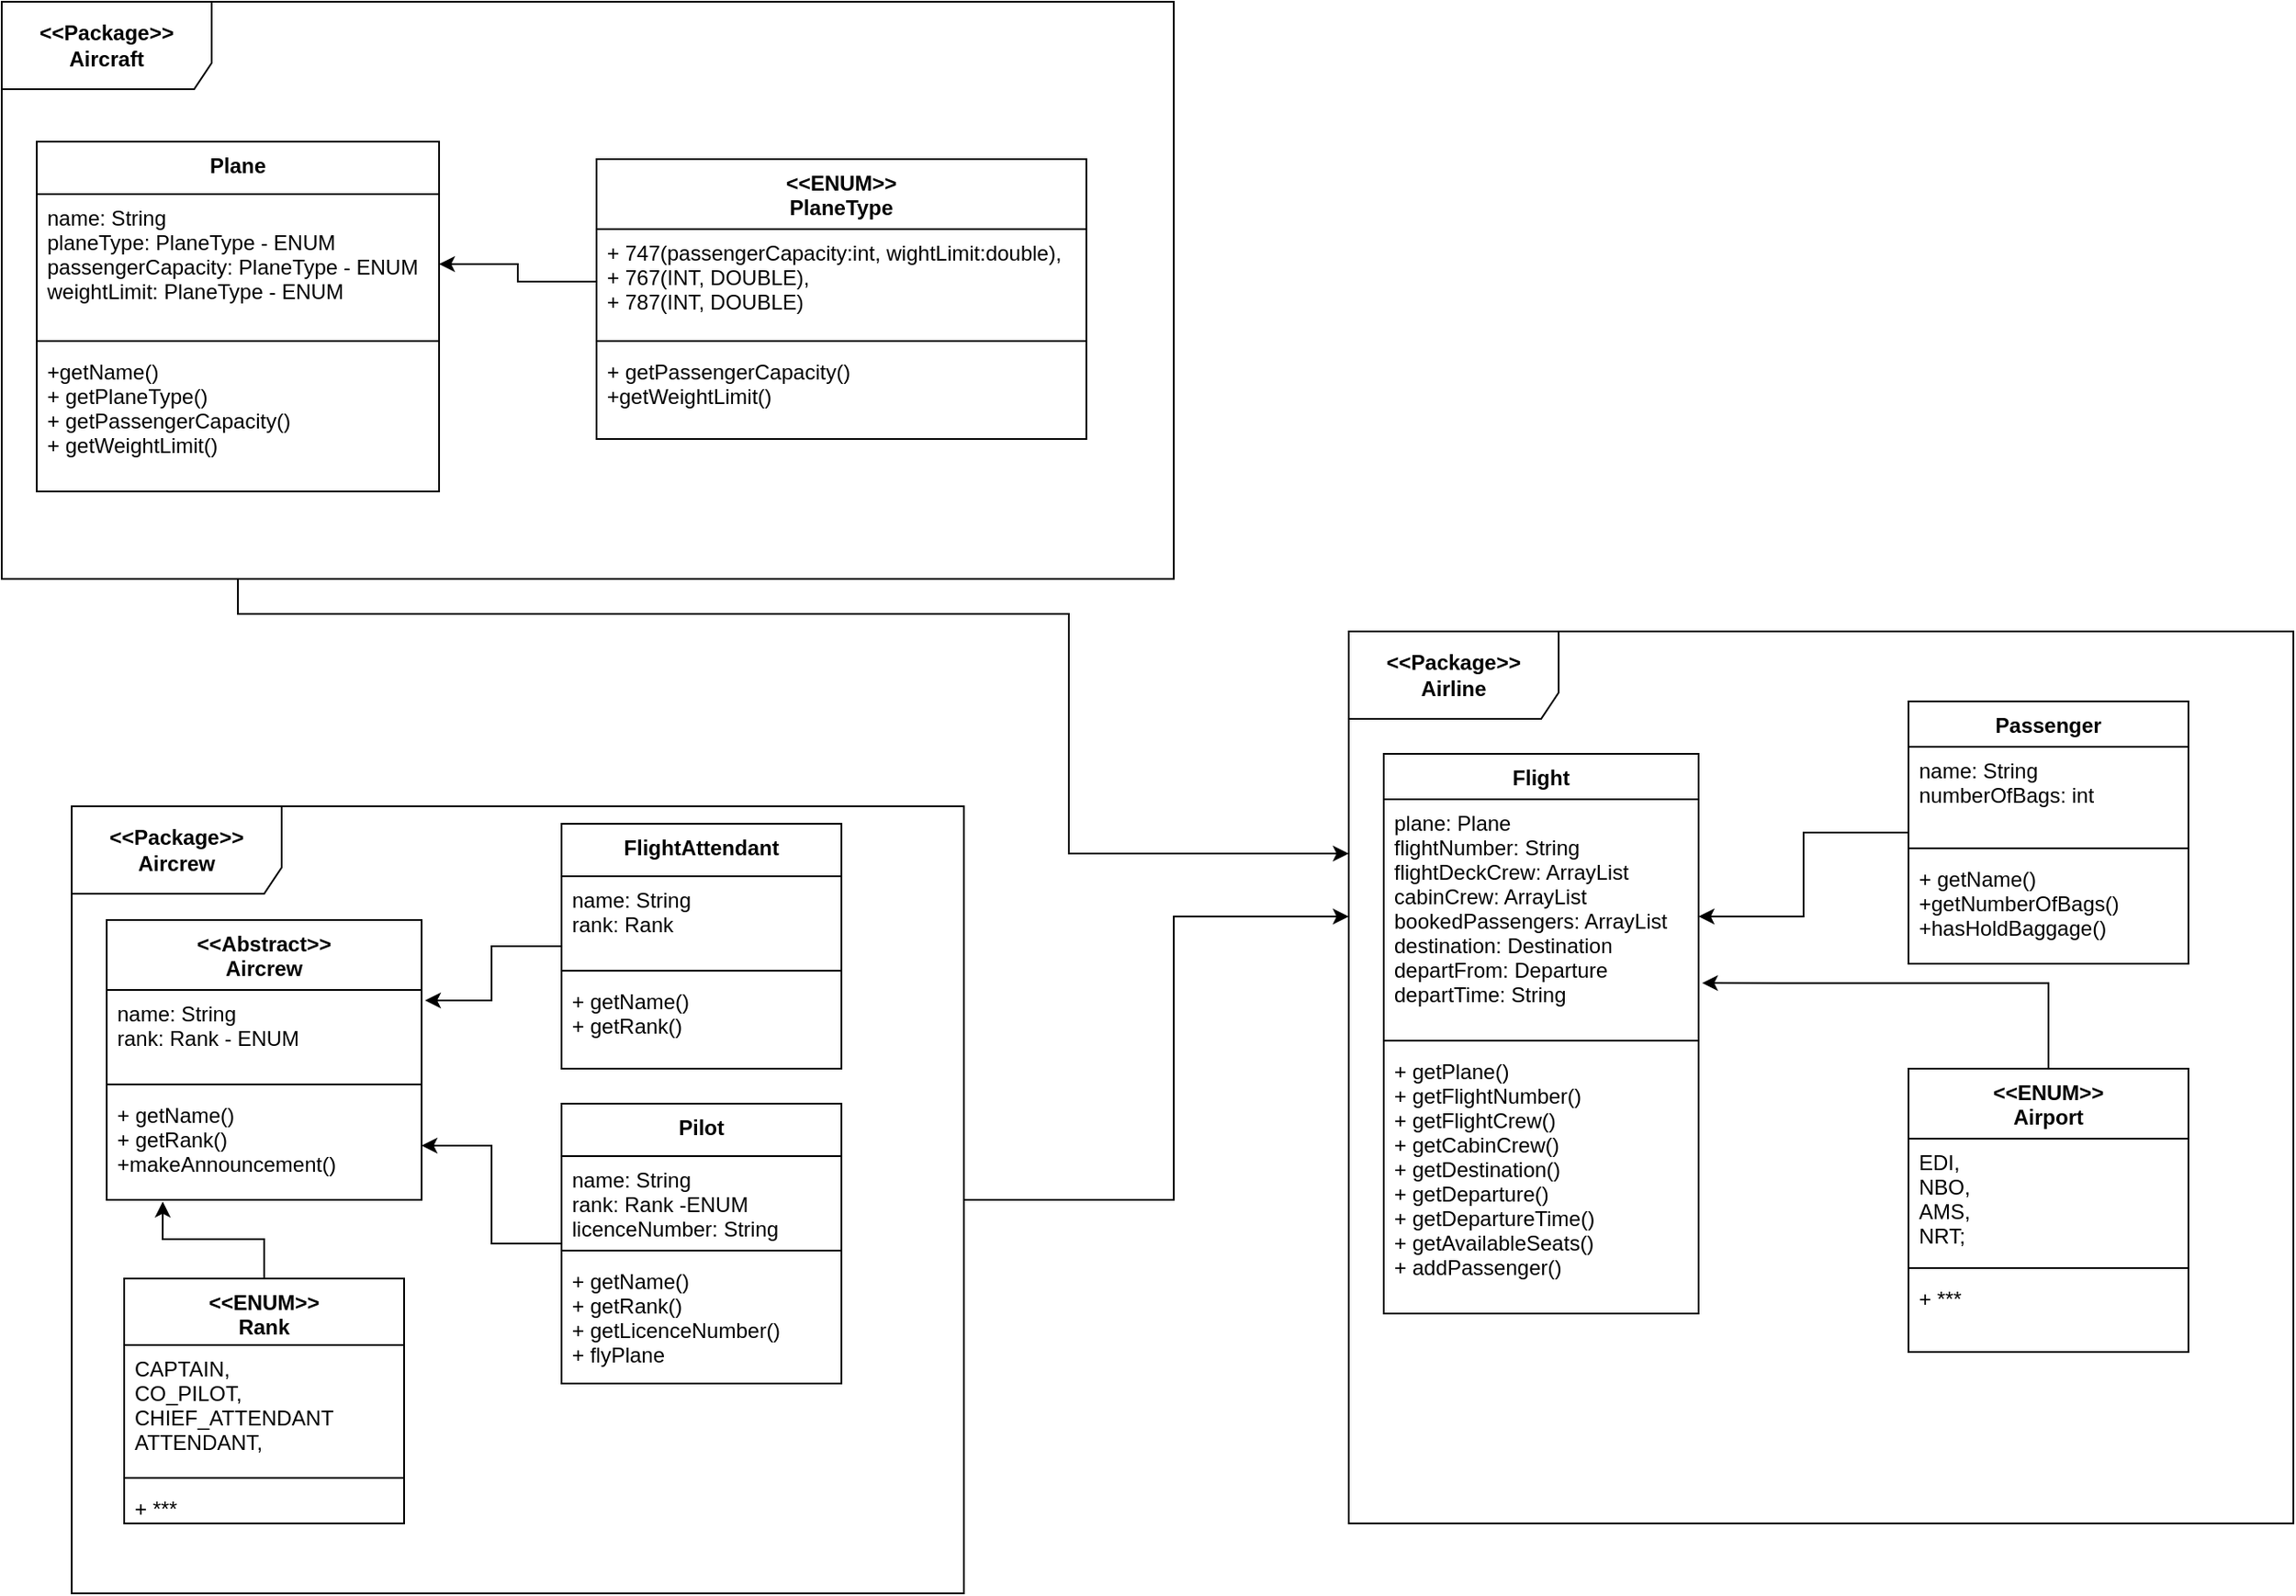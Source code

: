 <mxfile version="14.1.8" type="device"><diagram id="S7p5pWw0cT09zTFCpiwl" name="Page-1"><mxGraphModel dx="1525" dy="1190" grid="1" gridSize="10" guides="1" tooltips="1" connect="1" arrows="1" fold="1" page="1" pageScale="1" pageWidth="827" pageHeight="1169" math="0" shadow="0"><root><mxCell id="0"/><mxCell id="1" parent="0"/><mxCell id="5R20hTuTJiUS4coiKMln-54" value="" style="group" vertex="1" connectable="0" parent="1"><mxGeometry x="790" y="370" width="540" height="510" as="geometry"/></mxCell><mxCell id="5R20hTuTJiUS4coiKMln-42" value="&lt;b&gt;&amp;lt;&amp;lt;Package&amp;gt;&amp;gt;&lt;br&gt;Airline&lt;/b&gt;" style="shape=umlFrame;whiteSpace=wrap;html=1;width=120;height=50;" vertex="1" parent="5R20hTuTJiUS4coiKMln-54"><mxGeometry width="540" height="510" as="geometry"/></mxCell><mxCell id="uoaWDrFkw6zj7tBefhJk-424" value="Passenger" style="swimlane;fontStyle=1;align=center;verticalAlign=top;childLayout=stackLayout;horizontal=1;startSize=26;horizontalStack=0;resizeParent=1;resizeParentMax=0;resizeLast=0;collapsible=1;marginBottom=0;" parent="5R20hTuTJiUS4coiKMln-54" vertex="1"><mxGeometry x="320" y="40" width="160" height="150" as="geometry"/></mxCell><mxCell id="uoaWDrFkw6zj7tBefhJk-425" value="name: String&#10;numberOfBags: int" style="text;strokeColor=none;fillColor=none;align=left;verticalAlign=top;spacingLeft=4;spacingRight=4;overflow=hidden;rotatable=0;points=[[0,0.5],[1,0.5]];portConstraint=eastwest;" parent="uoaWDrFkw6zj7tBefhJk-424" vertex="1"><mxGeometry y="26" width="160" height="54" as="geometry"/></mxCell><mxCell id="uoaWDrFkw6zj7tBefhJk-426" value="" style="line;strokeWidth=1;fillColor=none;align=left;verticalAlign=middle;spacingTop=-1;spacingLeft=3;spacingRight=3;rotatable=0;labelPosition=right;points=[];portConstraint=eastwest;" parent="uoaWDrFkw6zj7tBefhJk-424" vertex="1"><mxGeometry y="80" width="160" height="8" as="geometry"/></mxCell><mxCell id="uoaWDrFkw6zj7tBefhJk-427" value="+ getName()&#10;+getNumberOfBags()&#10;+hasHoldBaggage()" style="text;strokeColor=none;fillColor=none;align=left;verticalAlign=top;spacingLeft=4;spacingRight=4;overflow=hidden;rotatable=0;points=[[0,0.5],[1,0.5]];portConstraint=eastwest;" parent="uoaWDrFkw6zj7tBefhJk-424" vertex="1"><mxGeometry y="88" width="160" height="62" as="geometry"/></mxCell><mxCell id="uoaWDrFkw6zj7tBefhJk-432" value="Flight" style="swimlane;fontStyle=1;align=center;verticalAlign=top;childLayout=stackLayout;horizontal=1;startSize=26;horizontalStack=0;resizeParent=1;resizeParentMax=0;resizeLast=0;collapsible=1;marginBottom=0;" parent="5R20hTuTJiUS4coiKMln-54" vertex="1"><mxGeometry x="20" y="70" width="180" height="320" as="geometry"/></mxCell><mxCell id="uoaWDrFkw6zj7tBefhJk-433" value="plane: Plane&#10;flightNumber: String&#10;flightDeckCrew: ArrayList&#10;cabinCrew: ArrayList&#10;bookedPassengers: ArrayList&#10;destination: Destination&#10;departFrom: Departure&#10;departTime: String" style="text;strokeColor=none;fillColor=none;align=left;verticalAlign=top;spacingLeft=4;spacingRight=4;overflow=hidden;rotatable=0;points=[[0,0.5],[1,0.5]];portConstraint=eastwest;" parent="uoaWDrFkw6zj7tBefhJk-432" vertex="1"><mxGeometry y="26" width="180" height="134" as="geometry"/></mxCell><mxCell id="uoaWDrFkw6zj7tBefhJk-434" value="" style="line;strokeWidth=1;fillColor=none;align=left;verticalAlign=middle;spacingTop=-1;spacingLeft=3;spacingRight=3;rotatable=0;labelPosition=right;points=[];portConstraint=eastwest;" parent="uoaWDrFkw6zj7tBefhJk-432" vertex="1"><mxGeometry y="160" width="180" height="8" as="geometry"/></mxCell><mxCell id="uoaWDrFkw6zj7tBefhJk-435" value="+ getPlane()&#10;+ getFlightNumber()&#10;+ getFlightCrew()&#10;+ getCabinCrew()&#10;+ getDestination()&#10;+ getDeparture()&#10;+ getDepartureTime()&#10;+ getAvailableSeats()&#10;+ addPassenger()" style="text;strokeColor=none;fillColor=none;align=left;verticalAlign=top;spacingLeft=4;spacingRight=4;overflow=hidden;rotatable=0;points=[[0,0.5],[1,0.5]];portConstraint=eastwest;" parent="uoaWDrFkw6zj7tBefhJk-432" vertex="1"><mxGeometry y="168" width="180" height="152" as="geometry"/></mxCell><mxCell id="5R20hTuTJiUS4coiKMln-52" style="edgeStyle=orthogonalEdgeStyle;rounded=0;orthogonalLoop=1;jettySize=auto;html=1;" edge="1" parent="5R20hTuTJiUS4coiKMln-54" source="uoaWDrFkw6zj7tBefhJk-424" target="uoaWDrFkw6zj7tBefhJk-433"><mxGeometry relative="1" as="geometry"/></mxCell><mxCell id="5R20hTuTJiUS4coiKMln-53" style="edgeStyle=orthogonalEdgeStyle;rounded=0;orthogonalLoop=1;jettySize=auto;html=1;entryX=1.011;entryY=0.784;entryDx=0;entryDy=0;entryPerimeter=0;" edge="1" parent="5R20hTuTJiUS4coiKMln-54" source="5R20hTuTJiUS4coiKMln-48" target="uoaWDrFkw6zj7tBefhJk-433"><mxGeometry relative="1" as="geometry"/></mxCell><mxCell id="5R20hTuTJiUS4coiKMln-48" value="&lt;&lt;ENUM&gt;&gt;&#10;Airport" style="swimlane;fontStyle=1;align=center;verticalAlign=top;childLayout=stackLayout;horizontal=1;startSize=40;horizontalStack=0;resizeParent=1;resizeParentMax=0;resizeLast=0;collapsible=1;marginBottom=0;" vertex="1" parent="5R20hTuTJiUS4coiKMln-54"><mxGeometry x="320" y="250" width="160" height="162" as="geometry"/></mxCell><mxCell id="5R20hTuTJiUS4coiKMln-49" value="EDI,&#10;NBO,&#10;AMS,&#10;NRT;" style="text;strokeColor=none;fillColor=none;align=left;verticalAlign=top;spacingLeft=4;spacingRight=4;overflow=hidden;rotatable=0;points=[[0,0.5],[1,0.5]];portConstraint=eastwest;" vertex="1" parent="5R20hTuTJiUS4coiKMln-48"><mxGeometry y="40" width="160" height="70" as="geometry"/></mxCell><mxCell id="5R20hTuTJiUS4coiKMln-50" value="" style="line;strokeWidth=1;fillColor=none;align=left;verticalAlign=middle;spacingTop=-1;spacingLeft=3;spacingRight=3;rotatable=0;labelPosition=right;points=[];portConstraint=eastwest;" vertex="1" parent="5R20hTuTJiUS4coiKMln-48"><mxGeometry y="110" width="160" height="8" as="geometry"/></mxCell><mxCell id="5R20hTuTJiUS4coiKMln-51" value="+ ***" style="text;strokeColor=none;fillColor=none;align=left;verticalAlign=top;spacingLeft=4;spacingRight=4;overflow=hidden;rotatable=0;points=[[0,0.5],[1,0.5]];portConstraint=eastwest;" vertex="1" parent="5R20hTuTJiUS4coiKMln-48"><mxGeometry y="118" width="160" height="44" as="geometry"/></mxCell><mxCell id="5R20hTuTJiUS4coiKMln-55" value="" style="group" vertex="1" connectable="0" parent="1"><mxGeometry x="60" y="470" width="510" height="450" as="geometry"/></mxCell><mxCell id="5R20hTuTJiUS4coiKMln-41" value="&lt;b&gt;&amp;lt;&amp;lt;Package&amp;gt;&amp;gt;&lt;br&gt;Aircrew&lt;/b&gt;" style="shape=umlFrame;whiteSpace=wrap;html=1;width=120;height=50;" vertex="1" parent="5R20hTuTJiUS4coiKMln-55"><mxGeometry width="510" height="450" as="geometry"/></mxCell><mxCell id="5R20hTuTJiUS4coiKMln-1" value="FlightAttendant" style="swimlane;fontStyle=1;align=center;verticalAlign=top;childLayout=stackLayout;horizontal=1;startSize=30;horizontalStack=0;resizeParent=1;resizeParentMax=0;resizeLast=0;collapsible=1;marginBottom=0;" vertex="1" parent="5R20hTuTJiUS4coiKMln-55"><mxGeometry x="280" y="10" width="160" height="140" as="geometry"/></mxCell><mxCell id="5R20hTuTJiUS4coiKMln-2" value="name: String&#10;rank: Rank" style="text;strokeColor=none;fillColor=none;align=left;verticalAlign=top;spacingLeft=4;spacingRight=4;overflow=hidden;rotatable=0;points=[[0,0.5],[1,0.5]];portConstraint=eastwest;" vertex="1" parent="5R20hTuTJiUS4coiKMln-1"><mxGeometry y="30" width="160" height="50" as="geometry"/></mxCell><mxCell id="5R20hTuTJiUS4coiKMln-3" value="" style="line;strokeWidth=1;fillColor=none;align=left;verticalAlign=middle;spacingTop=-1;spacingLeft=3;spacingRight=3;rotatable=0;labelPosition=right;points=[];portConstraint=eastwest;" vertex="1" parent="5R20hTuTJiUS4coiKMln-1"><mxGeometry y="80" width="160" height="8" as="geometry"/></mxCell><mxCell id="5R20hTuTJiUS4coiKMln-4" value="+ getName()&#10;+ getRank()" style="text;strokeColor=none;fillColor=none;align=left;verticalAlign=top;spacingLeft=4;spacingRight=4;overflow=hidden;rotatable=0;points=[[0,0.5],[1,0.5]];portConstraint=eastwest;" vertex="1" parent="5R20hTuTJiUS4coiKMln-1"><mxGeometry y="88" width="160" height="52" as="geometry"/></mxCell><mxCell id="5R20hTuTJiUS4coiKMln-17" value="&lt;&lt;Abstract&gt;&gt;&#10;Aircrew" style="swimlane;fontStyle=1;align=center;verticalAlign=top;childLayout=stackLayout;horizontal=1;startSize=40;horizontalStack=0;resizeParent=1;resizeParentMax=0;resizeLast=0;collapsible=1;marginBottom=0;" vertex="1" parent="5R20hTuTJiUS4coiKMln-55"><mxGeometry x="20" y="65" width="180" height="160" as="geometry"/></mxCell><mxCell id="5R20hTuTJiUS4coiKMln-18" value="name: String&#10;rank: Rank - ENUM" style="text;strokeColor=none;fillColor=none;align=left;verticalAlign=top;spacingLeft=4;spacingRight=4;overflow=hidden;rotatable=0;points=[[0,0.5],[1,0.5]];portConstraint=eastwest;" vertex="1" parent="5R20hTuTJiUS4coiKMln-17"><mxGeometry y="40" width="180" height="50" as="geometry"/></mxCell><mxCell id="5R20hTuTJiUS4coiKMln-19" value="" style="line;strokeWidth=1;fillColor=none;align=left;verticalAlign=middle;spacingTop=-1;spacingLeft=3;spacingRight=3;rotatable=0;labelPosition=right;points=[];portConstraint=eastwest;" vertex="1" parent="5R20hTuTJiUS4coiKMln-17"><mxGeometry y="90" width="180" height="8" as="geometry"/></mxCell><mxCell id="5R20hTuTJiUS4coiKMln-20" value="+ getName()&#10;+ getRank()&#10;+makeAnnouncement()" style="text;strokeColor=none;fillColor=none;align=left;verticalAlign=top;spacingLeft=4;spacingRight=4;overflow=hidden;rotatable=0;points=[[0,0.5],[1,0.5]];portConstraint=eastwest;" vertex="1" parent="5R20hTuTJiUS4coiKMln-17"><mxGeometry y="98" width="180" height="62" as="geometry"/></mxCell><mxCell id="5R20hTuTJiUS4coiKMln-44" style="edgeStyle=orthogonalEdgeStyle;rounded=0;orthogonalLoop=1;jettySize=auto;html=1;entryX=1.011;entryY=0.12;entryDx=0;entryDy=0;entryPerimeter=0;" edge="1" parent="5R20hTuTJiUS4coiKMln-55" source="5R20hTuTJiUS4coiKMln-1" target="5R20hTuTJiUS4coiKMln-18"><mxGeometry relative="1" as="geometry"/></mxCell><mxCell id="5R20hTuTJiUS4coiKMln-46" style="edgeStyle=orthogonalEdgeStyle;rounded=0;orthogonalLoop=1;jettySize=auto;html=1;entryX=1;entryY=0.5;entryDx=0;entryDy=0;" edge="1" parent="5R20hTuTJiUS4coiKMln-55" source="5R20hTuTJiUS4coiKMln-22" target="5R20hTuTJiUS4coiKMln-20"><mxGeometry relative="1" as="geometry"/></mxCell><mxCell id="5R20hTuTJiUS4coiKMln-22" value="Pilot" style="swimlane;fontStyle=1;align=center;verticalAlign=top;childLayout=stackLayout;horizontal=1;startSize=30;horizontalStack=0;resizeParent=1;resizeParentMax=0;resizeLast=0;collapsible=1;marginBottom=0;" vertex="1" parent="5R20hTuTJiUS4coiKMln-55"><mxGeometry x="280" y="170" width="160" height="160" as="geometry"/></mxCell><mxCell id="5R20hTuTJiUS4coiKMln-23" value="name: String&#10;rank: Rank -ENUM&#10;licenceNumber: String" style="text;strokeColor=none;fillColor=none;align=left;verticalAlign=top;spacingLeft=4;spacingRight=4;overflow=hidden;rotatable=0;points=[[0,0.5],[1,0.5]];portConstraint=eastwest;" vertex="1" parent="5R20hTuTJiUS4coiKMln-22"><mxGeometry y="30" width="160" height="50" as="geometry"/></mxCell><mxCell id="5R20hTuTJiUS4coiKMln-24" value="" style="line;strokeWidth=1;fillColor=none;align=left;verticalAlign=middle;spacingTop=-1;spacingLeft=3;spacingRight=3;rotatable=0;labelPosition=right;points=[];portConstraint=eastwest;" vertex="1" parent="5R20hTuTJiUS4coiKMln-22"><mxGeometry y="80" width="160" height="8" as="geometry"/></mxCell><mxCell id="5R20hTuTJiUS4coiKMln-25" value="+ getName()&#10;+ getRank()&#10;+ getLicenceNumber()&#10;+ flyPlane" style="text;strokeColor=none;fillColor=none;align=left;verticalAlign=top;spacingLeft=4;spacingRight=4;overflow=hidden;rotatable=0;points=[[0,0.5],[1,0.5]];portConstraint=eastwest;" vertex="1" parent="5R20hTuTJiUS4coiKMln-22"><mxGeometry y="88" width="160" height="72" as="geometry"/></mxCell><mxCell id="5R20hTuTJiUS4coiKMln-47" style="edgeStyle=orthogonalEdgeStyle;rounded=0;orthogonalLoop=1;jettySize=auto;html=1;entryX=0.178;entryY=1.016;entryDx=0;entryDy=0;entryPerimeter=0;" edge="1" parent="5R20hTuTJiUS4coiKMln-55" source="5R20hTuTJiUS4coiKMln-34" target="5R20hTuTJiUS4coiKMln-20"><mxGeometry relative="1" as="geometry"/></mxCell><mxCell id="5R20hTuTJiUS4coiKMln-34" value="&lt;&lt;ENUM&gt;&gt;&#10;Rank" style="swimlane;fontStyle=1;align=center;verticalAlign=top;childLayout=stackLayout;horizontal=1;startSize=38;horizontalStack=0;resizeParent=1;resizeParentMax=0;resizeLast=0;collapsible=1;marginBottom=0;" vertex="1" parent="5R20hTuTJiUS4coiKMln-55"><mxGeometry x="30" y="270" width="160" height="140" as="geometry"/></mxCell><mxCell id="5R20hTuTJiUS4coiKMln-35" value="CAPTAIN,&#10;CO_PILOT,&#10;CHIEF_ATTENDANT&#10;ATTENDANT," style="text;strokeColor=none;fillColor=none;align=left;verticalAlign=top;spacingLeft=4;spacingRight=4;overflow=hidden;rotatable=0;points=[[0,0.5],[1,0.5]];portConstraint=eastwest;" vertex="1" parent="5R20hTuTJiUS4coiKMln-34"><mxGeometry y="38" width="160" height="72" as="geometry"/></mxCell><mxCell id="5R20hTuTJiUS4coiKMln-36" value="" style="line;strokeWidth=1;fillColor=none;align=left;verticalAlign=middle;spacingTop=-1;spacingLeft=3;spacingRight=3;rotatable=0;labelPosition=right;points=[];portConstraint=eastwest;" vertex="1" parent="5R20hTuTJiUS4coiKMln-34"><mxGeometry y="110" width="160" height="8" as="geometry"/></mxCell><mxCell id="5R20hTuTJiUS4coiKMln-37" value="+ ***" style="text;strokeColor=none;fillColor=none;align=left;verticalAlign=top;spacingLeft=4;spacingRight=4;overflow=hidden;rotatable=0;points=[[0,0.5],[1,0.5]];portConstraint=eastwest;" vertex="1" parent="5R20hTuTJiUS4coiKMln-34"><mxGeometry y="118" width="160" height="22" as="geometry"/></mxCell><mxCell id="5R20hTuTJiUS4coiKMln-56" value="" style="group" vertex="1" connectable="0" parent="1"><mxGeometry x="20" y="10" width="670" height="330" as="geometry"/></mxCell><mxCell id="5R20hTuTJiUS4coiKMln-40" value="&lt;b&gt;&amp;lt;&amp;lt;Package&amp;gt;&amp;gt;&lt;br&gt;Aircraft&lt;/b&gt;" style="shape=umlFrame;whiteSpace=wrap;html=1;width=120;height=50;" vertex="1" parent="5R20hTuTJiUS4coiKMln-56"><mxGeometry width="670" height="330" as="geometry"/></mxCell><mxCell id="uoaWDrFkw6zj7tBefhJk-428" value="&lt;&lt;ENUM&gt;&gt;&#10;PlaneType" style="swimlane;fontStyle=1;align=center;verticalAlign=top;childLayout=stackLayout;horizontal=1;startSize=40;horizontalStack=0;resizeParent=1;resizeParentMax=0;resizeLast=0;collapsible=1;marginBottom=0;" parent="5R20hTuTJiUS4coiKMln-56" vertex="1"><mxGeometry x="340" y="90" width="280" height="160" as="geometry"/></mxCell><mxCell id="uoaWDrFkw6zj7tBefhJk-429" value="+ 747(passengerCapacity:int, wightLimit:double),&#10;+ 767(INT, DOUBLE),&#10;+ 787(INT, DOUBLE)" style="text;strokeColor=none;fillColor=none;align=left;verticalAlign=top;spacingLeft=4;spacingRight=4;overflow=hidden;rotatable=0;points=[[0,0.5],[1,0.5]];portConstraint=eastwest;" parent="uoaWDrFkw6zj7tBefhJk-428" vertex="1"><mxGeometry y="40" width="280" height="60" as="geometry"/></mxCell><mxCell id="uoaWDrFkw6zj7tBefhJk-430" value="" style="line;strokeWidth=1;fillColor=none;align=left;verticalAlign=middle;spacingTop=-1;spacingLeft=3;spacingRight=3;rotatable=0;labelPosition=right;points=[];portConstraint=eastwest;" parent="uoaWDrFkw6zj7tBefhJk-428" vertex="1"><mxGeometry y="100" width="280" height="8" as="geometry"/></mxCell><mxCell id="uoaWDrFkw6zj7tBefhJk-431" value="+ getPassengerCapacity()&#10;+getWeightLimit()" style="text;strokeColor=none;fillColor=none;align=left;verticalAlign=top;spacingLeft=4;spacingRight=4;overflow=hidden;rotatable=0;points=[[0,0.5],[1,0.5]];portConstraint=eastwest;" parent="uoaWDrFkw6zj7tBefhJk-428" vertex="1"><mxGeometry y="108" width="280" height="52" as="geometry"/></mxCell><mxCell id="5R20hTuTJiUS4coiKMln-9" value="Plane" style="swimlane;fontStyle=1;align=center;verticalAlign=top;childLayout=stackLayout;horizontal=1;startSize=30;horizontalStack=0;resizeParent=1;resizeParentMax=0;resizeLast=0;collapsible=1;marginBottom=0;" vertex="1" parent="5R20hTuTJiUS4coiKMln-56"><mxGeometry x="20" y="80" width="230" height="200" as="geometry"/></mxCell><mxCell id="5R20hTuTJiUS4coiKMln-10" value="name: String&#10;planeType: PlaneType - ENUM&#10;passengerCapacity: PlaneType - ENUM&#10;weightLimit: PlaneType - ENUM" style="text;strokeColor=none;fillColor=none;align=left;verticalAlign=top;spacingLeft=4;spacingRight=4;overflow=hidden;rotatable=0;points=[[0,0.5],[1,0.5]];portConstraint=eastwest;" vertex="1" parent="5R20hTuTJiUS4coiKMln-9"><mxGeometry y="30" width="230" height="80" as="geometry"/></mxCell><mxCell id="5R20hTuTJiUS4coiKMln-11" value="" style="line;strokeWidth=1;fillColor=none;align=left;verticalAlign=middle;spacingTop=-1;spacingLeft=3;spacingRight=3;rotatable=0;labelPosition=right;points=[];portConstraint=eastwest;" vertex="1" parent="5R20hTuTJiUS4coiKMln-9"><mxGeometry y="110" width="230" height="8" as="geometry"/></mxCell><mxCell id="5R20hTuTJiUS4coiKMln-12" value="+getName()&#10;+ getPlaneType()&#10;+ getPassengerCapacity()&#10;+ getWeightLimit()" style="text;strokeColor=none;fillColor=none;align=left;verticalAlign=top;spacingLeft=4;spacingRight=4;overflow=hidden;rotatable=0;points=[[0,0.5],[1,0.5]];portConstraint=eastwest;" vertex="1" parent="5R20hTuTJiUS4coiKMln-9"><mxGeometry y="118" width="230" height="82" as="geometry"/></mxCell><mxCell id="5R20hTuTJiUS4coiKMln-43" style="edgeStyle=orthogonalEdgeStyle;rounded=0;orthogonalLoop=1;jettySize=auto;html=1;" edge="1" parent="5R20hTuTJiUS4coiKMln-56" source="uoaWDrFkw6zj7tBefhJk-429" target="5R20hTuTJiUS4coiKMln-10"><mxGeometry relative="1" as="geometry"/></mxCell><mxCell id="5R20hTuTJiUS4coiKMln-58" style="edgeStyle=orthogonalEdgeStyle;rounded=0;orthogonalLoop=1;jettySize=auto;html=1;" edge="1" parent="1" source="5R20hTuTJiUS4coiKMln-41"><mxGeometry relative="1" as="geometry"><mxPoint x="790" y="533" as="targetPoint"/><Array as="points"><mxPoint x="690" y="695"/><mxPoint x="690" y="533"/></Array></mxGeometry></mxCell><mxCell id="5R20hTuTJiUS4coiKMln-59" style="edgeStyle=orthogonalEdgeStyle;rounded=0;orthogonalLoop=1;jettySize=auto;html=1;" edge="1" parent="1"><mxGeometry relative="1" as="geometry"><mxPoint x="155" y="340" as="sourcePoint"/><mxPoint x="790" y="497" as="targetPoint"/><Array as="points"><mxPoint x="155" y="360"/><mxPoint x="630" y="360"/><mxPoint x="630" y="497"/></Array></mxGeometry></mxCell></root></mxGraphModel></diagram></mxfile>